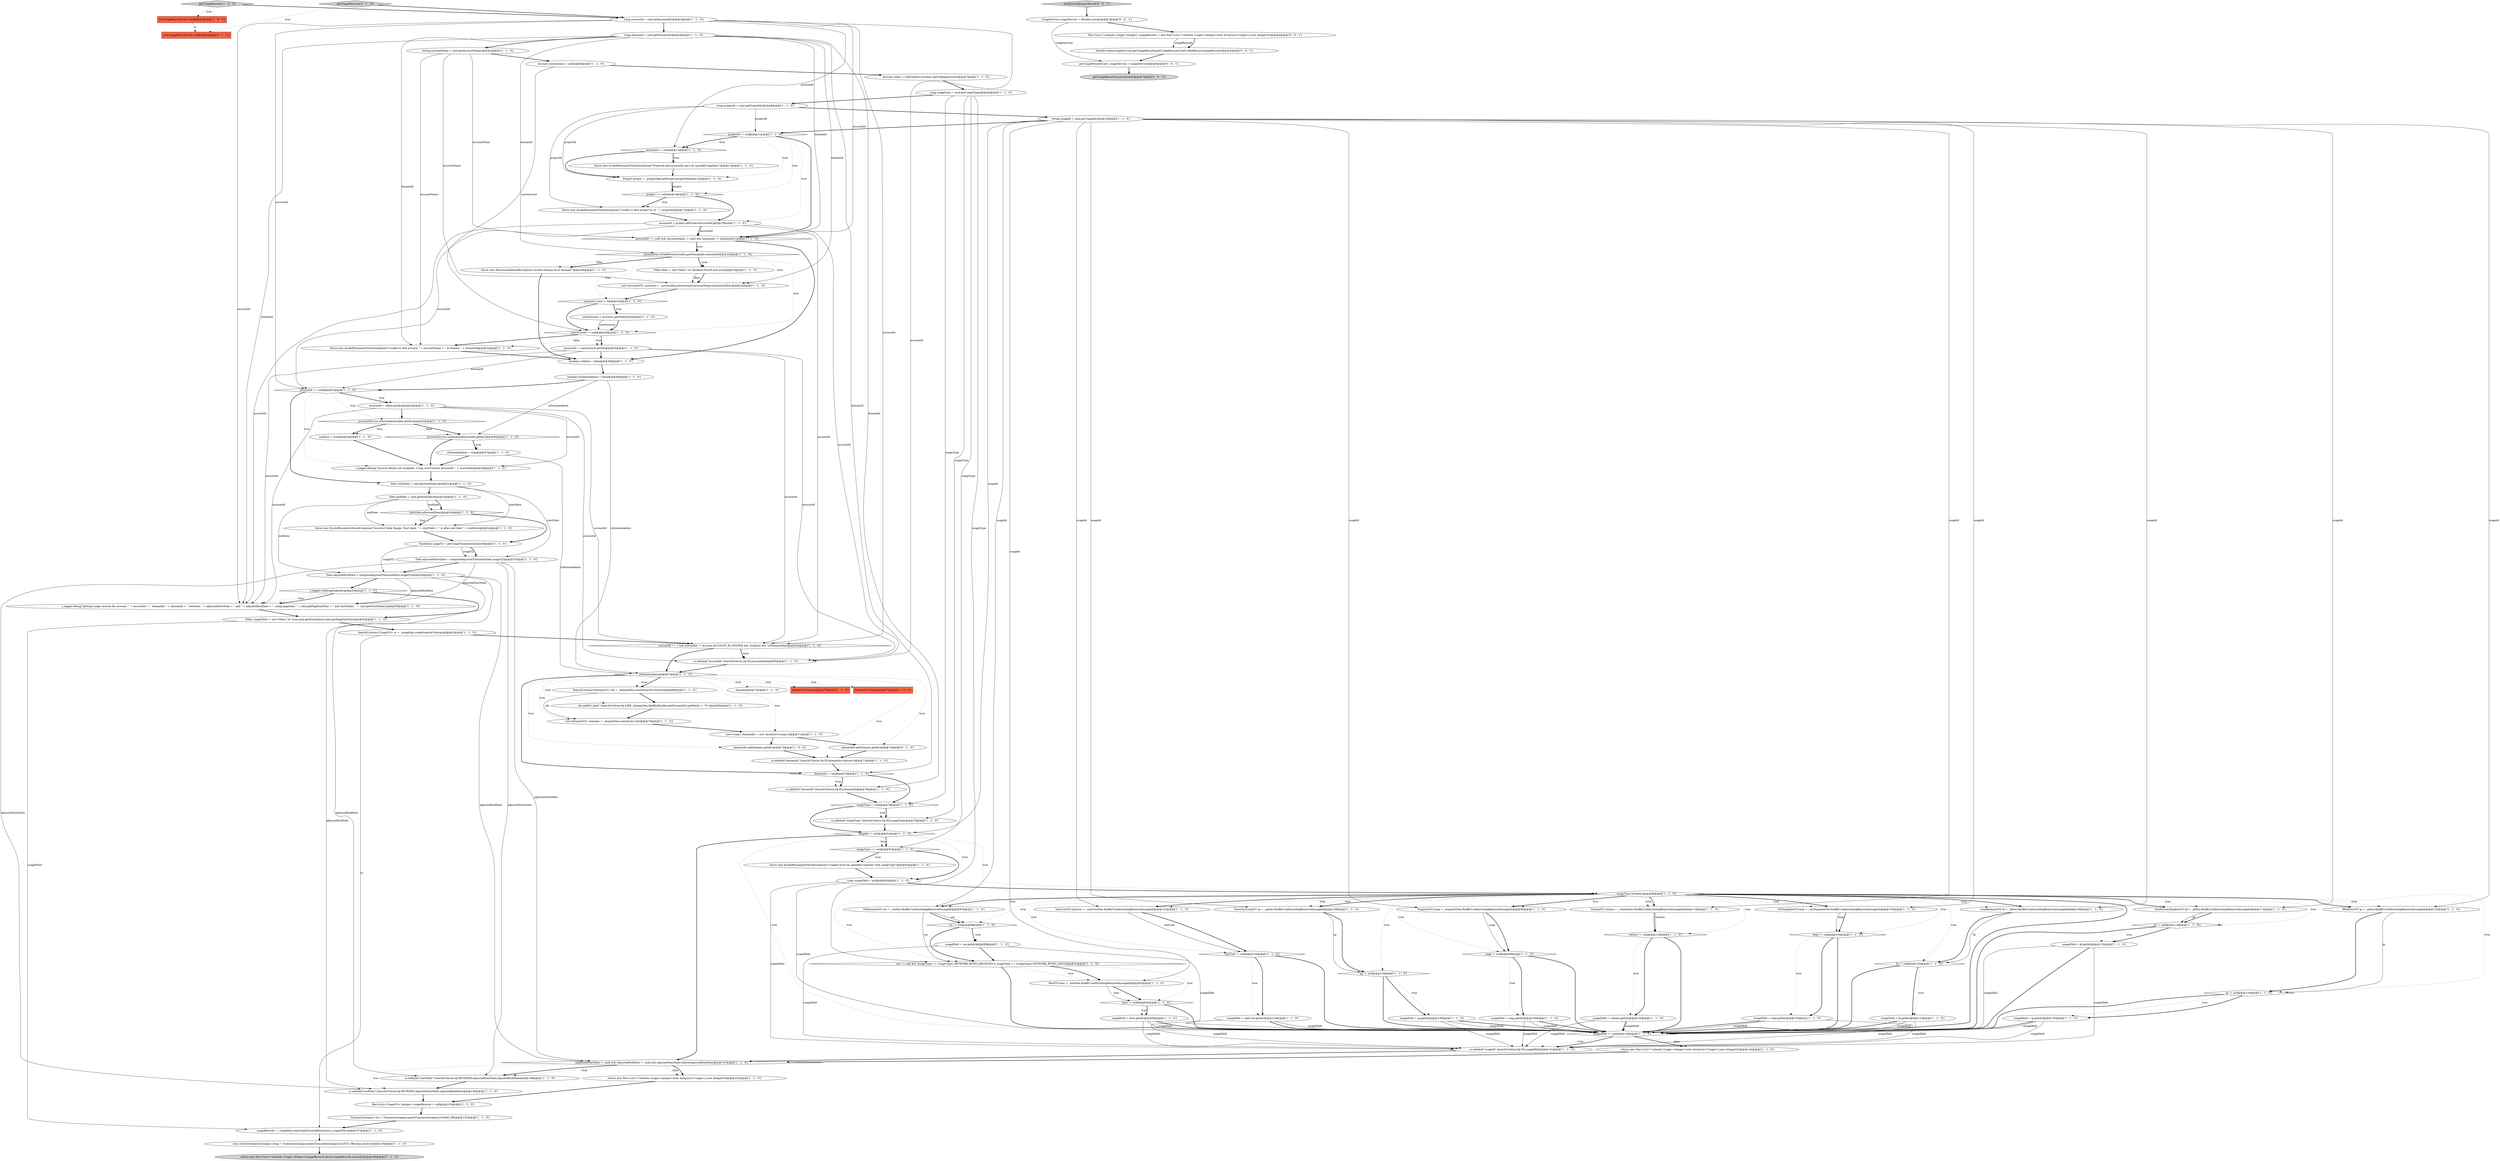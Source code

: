 digraph {
70 [style = filled, label = "usageDbId = pf.getId()@@@115@@@['1', '1', '0']", fillcolor = white, shape = ellipse image = "AAA0AAABBB1BBB"];
109 [style = filled, label = "String accountName = cmd.getAccountName()@@@5@@@['1', '1', '0']", fillcolor = white, shape = ellipse image = "AAA0AAABBB1BBB"];
4 [style = filled, label = "HostVO host = _hostDao.findByUuidIncludingRemoved(usageId)@@@92@@@['1', '1', '0']", fillcolor = white, shape = ellipse image = "AAA0AAABBB1BBB"];
82 [style = filled, label = "vm == null && (usageType == UsageTypes.NETWORK_BYTES_RECEIVED || usageType == UsageTypes.NETWORK_BYTES_SENT)@@@91@@@['1', '1', '0']", fillcolor = white, shape = diamond image = "AAA0AAABBB1BBB"];
1 [style = filled, label = "Account userAccount = null@@@6@@@['1', '1', '0']", fillcolor = white, shape = ellipse image = "AAA0AAABBB1BBB"];
3 [style = filled, label = "accountId = project.getProjectAccountId()@@@19@@@['1', '1', '0']", fillcolor = white, shape = ellipse image = "AAA0AAABBB1BBB"];
49 [style = filled, label = "isAdmin = true@@@44@@@['1', '1', '0']", fillcolor = white, shape = ellipse image = "AAA0AAABBB1BBB"];
17 [style = filled, label = "String usageId = cmd.getUsageId()@@@10@@@['1', '1', '0']", fillcolor = white, shape = ellipse image = "AAA0AAABBB1BBB"];
77 [style = filled, label = "usageDbId = tmpl.getId()@@@105@@@['1', '1', '0']", fillcolor = white, shape = ellipse image = "AAA0AAABBB1BBB"];
105 [style = filled, label = "vpnUser != null@@@124@@@['1', '1', '0']", fillcolor = white, shape = diamond image = "AAA0AAABBB1BBB"];
117 [style = filled, label = "getUsageRecordsCmd.execute()@@@7@@@['0', '0', '1']", fillcolor = lightgray, shape = ellipse image = "AAA0AAABBB3BBB"];
100 [style = filled, label = "{txn.close()TransactionLegacy swap = TransactionLegacy.open(TransactionLegacy.CLOUD_DB)swap.close()}@@@159@@@['1', '1', '0']", fillcolor = white, shape = ellipse image = "AAA0AAABBB1BBB"];
115 [style = filled, label = "getUsageRecordsCmd._usageService = usageService@@@6@@@['0', '0', '1']", fillcolor = white, shape = ellipse image = "AAA0AAABBB3BBB"];
99 [style = filled, label = "sg != null@@@129@@@['1', '1', '0']", fillcolor = white, shape = diamond image = "AAA0AAABBB1BBB"];
18 [style = filled, label = "Long accountId = cmd.getAccountId()@@@3@@@['1', '1', '0']", fillcolor = white, shape = ellipse image = "AAA0AAABBB1BBB"];
89 [style = filled, label = "domains@@@72@@@['1', '1', '0']", fillcolor = white, shape = ellipse image = "AAA0AAABBB1BBB"];
72 [style = filled, label = "vm != null@@@88@@@['1', '1', '0']", fillcolor = white, shape = diamond image = "AAA0AAABBB1BBB"];
74 [style = filled, label = "usageDbId = ip.getId()@@@135@@@['1', '1', '0']", fillcolor = white, shape = ellipse image = "AAA0AAABBB1BBB"];
11 [style = filled, label = "sc.addAnd(\"startDate\",SearchCriteria.Op.BETWEEN,adjustedStartDate,adjustedEndDate)@@@148@@@['1', '1', '0']", fillcolor = white, shape = ellipse image = "AAA0AAABBB1BBB"];
28 [style = filled, label = "List<DomainVO> domains = _domainDao.search(sdc,null)@@@70@@@['1', '1', '0']", fillcolor = white, shape = ellipse image = "AAA0AAABBB1BBB"];
9 [style = filled, label = "getUsageRecords['1', '0', '0']", fillcolor = lightgray, shape = diamond image = "AAA0AAABBB1BBB"];
19 [style = filled, label = "List<AccountVO> accounts = _accountDao.listAccounts(accountName,domainId,filter)@@@24@@@['1', '1', '0']", fillcolor = white, shape = ellipse image = "AAA0AAABBB1BBB"];
93 [style = filled, label = "return new Pair<List<? extends Usage>,Integer>(new ArrayList<Usage>(),new Integer(0))@@@152@@@['1', '1', '0']", fillcolor = white, shape = ellipse image = "AAA0AAABBB1BBB"];
69 [style = filled, label = "Date adjustedEndDate = computeAdjustedTime(endDate,usageTZ)@@@58@@@['1', '1', '0']", fillcolor = white, shape = ellipse image = "AAA0AAABBB1BBB"];
92 [style = filled, label = "Long usageDbId = null@@@85@@@['1', '1', '0']", fillcolor = white, shape = ellipse image = "AAA0AAABBB1BBB"];
48 [style = filled, label = "VMTemplateVO tmpl = _vmTemplateDao.findByUuidIncludingRemoved(usageId)@@@103@@@['1', '1', '0']", fillcolor = white, shape = ellipse image = "AAA0AAABBB1BBB"];
86 [style = filled, label = "boolean isAdmin = false@@@39@@@['1', '1', '0']", fillcolor = white, shape = ellipse image = "AAA0AAABBB1BBB"];
45 [style = filled, label = "usageDbId = lb.getId()@@@110@@@['1', '1', '0']", fillcolor = white, shape = ellipse image = "AAA0AAABBB1BBB"];
101 [style = filled, label = "isDomainAdmin = true@@@47@@@['1', '1', '0']", fillcolor = white, shape = ellipse image = "AAA0AAABBB1BBB"];
97 [style = filled, label = "s_logger.isDebugEnabled()@@@59@@@['1', '1', '0']", fillcolor = white, shape = diamond image = "AAA0AAABBB1BBB"];
30 [style = filled, label = "return new Pair<List<? extends Usage>,Integer>(new ArrayList<Usage>(),new Integer(0))@@@144@@@['1', '1', '0']", fillcolor = white, shape = ellipse image = "AAA0AAABBB1BBB"];
110 [style = filled, label = "domainIds.add(domain.getId())@@@72@@@['0', '1', '0']", fillcolor = white, shape = ellipse image = "AAA0AAABBB2BBB"];
61 [style = filled, label = "tmpl != null@@@104@@@['1', '1', '0']", fillcolor = white, shape = diamond image = "AAA0AAABBB1BBB"];
88 [style = filled, label = "usageDbId = vm.getId()@@@89@@@['1', '1', '0']", fillcolor = white, shape = ellipse image = "AAA0AAABBB1BBB"];
7 [style = filled, label = "throw new PermissionDeniedException(\"Invalid Domain Id or Account\")@@@36@@@['1', '1', '0']", fillcolor = white, shape = ellipse image = "AAA0AAABBB1BBB"];
57 [style = filled, label = "usageId != null@@@81@@@['1', '1', '0']", fillcolor = white, shape = diamond image = "AAA0AAABBB1BBB"];
78 [style = filled, label = "List<Long> domainIds = new ArrayList<Long>()@@@71@@@['1', '1', '0']", fillcolor = white, shape = ellipse image = "AAA0AAABBB1BBB"];
76 [style = filled, label = "PortForwardingRuleVO pf = _pfDao.findByUuidIncludingRemoved(usageId)@@@113@@@['1', '1', '0']", fillcolor = white, shape = ellipse image = "AAA0AAABBB1BBB"];
47 [style = filled, label = "s_logger.debug(\"getting usage records for account: \" + accountId + \", domainId: \" + domainId + \", between \" + adjustedStartDate + \" and \" + adjustedEndDate + \", using pageSize: \" + cmd.getPageSizeVal() + \" and startIndex: \" + cmd.getStartIndex())@@@60@@@['1', '1', '0']", fillcolor = white, shape = ellipse image = "AAA0AAABBB1BBB"];
84 [style = filled, label = "accountId == null@@@41@@@['1', '1', '0']", fillcolor = white, shape = diamond image = "AAA0AAABBB1BBB"];
59 [style = filled, label = "userAccount = accounts.get(0)@@@26@@@['1', '1', '0']", fillcolor = white, shape = ellipse image = "AAA0AAABBB1BBB"];
114 [style = filled, label = "Pair<List<? extends Usage>,Integer> usageRecords = new Pair<List<? extends Usage>,Integer>(new ArrayList<Usage>(),new Integer(0))@@@4@@@['0', '0', '1']", fillcolor = white, shape = ellipse image = "AAA0AAABBB3BBB"];
60 [style = filled, label = "(accountId == null) && (accountName != null) && (domainId != null)@@@21@@@['1', '1', '0']", fillcolor = white, shape = diamond image = "AAA0AAABBB1BBB"];
31 [style = filled, label = "projectId != null@@@11@@@['1', '1', '0']", fillcolor = white, shape = diamond image = "AAA0AAABBB1BBB"];
34 [style = filled, label = "startDate.after(endDate)@@@53@@@['1', '1', '0']", fillcolor = white, shape = diamond image = "AAA0AAABBB1BBB"];
54 [style = filled, label = "Account caller = CallContext.current().getCallingAccount()@@@7@@@['1', '1', '0']", fillcolor = white, shape = ellipse image = "AAA0AAABBB1BBB"];
26 [style = filled, label = "IPAddressVO ip = _ipDao.findByUuidIncludingRemoved(usageId)@@@133@@@['1', '1', '0']", fillcolor = white, shape = ellipse image = "AAA0AAABBB1BBB"];
96 [style = filled, label = "boolean isDomainAdmin = false@@@40@@@['1', '1', '0']", fillcolor = white, shape = ellipse image = "AAA0AAABBB1BBB"];
83 [style = filled, label = "accounts.size() > 0@@@25@@@['1', '1', '0']", fillcolor = white, shape = diamond image = "AAA0AAABBB1BBB"];
27 [style = filled, label = "usageDbId = host.getId()@@@94@@@['1', '1', '0']", fillcolor = white, shape = ellipse image = "AAA0AAABBB1BBB"];
111 [style = filled, label = "DomainVO domain@@@72@@@['0', '1', '0']", fillcolor = tomato, shape = box image = "AAA0AAABBB2BBB"];
38 [style = filled, label = "sc.addAnd(\"domainId\",SearchCriteria.Op.EQ,domainId)@@@76@@@['1', '1', '0']", fillcolor = white, shape = ellipse image = "AAA0AAABBB1BBB"];
87 [style = filled, label = "accountId = caller.getId()@@@42@@@['1', '1', '0']", fillcolor = white, shape = ellipse image = "AAA0AAABBB1BBB"];
29 [style = filled, label = "throw new InvalidParameterValueException(\"Projectid and accountId can't be specified together\")@@@13@@@['1', '1', '0']", fillcolor = white, shape = ellipse image = "AAA0AAABBB1BBB"];
56 [style = filled, label = "domainIds.add(domain.getId())@@@72@@@['1', '0', '0']", fillcolor = white, shape = ellipse image = "AAA0AAABBB1BBB"];
51 [style = filled, label = "GetUsageRecordsCmd cmd@@@2@@@['1', '0', '0']", fillcolor = tomato, shape = box image = "AAA1AAABBB1BBB"];
44 [style = filled, label = "sc.addAnd(\"usageId\",SearchCriteria.Op.EQ,usageDbId)@@@141@@@['1', '1', '0']", fillcolor = white, shape = ellipse image = "AAA0AAABBB1BBB"];
13 [style = filled, label = "_accountService.isDomainAdmin(caller.getId())@@@46@@@['1', '1', '0']", fillcolor = white, shape = diamond image = "AAA0AAABBB1BBB"];
118 [style = filled, label = "UsageService usageService = Mockito.mock()@@@3@@@['0', '0', '1']", fillcolor = white, shape = ellipse image = "AAA0AAABBB3BBB"];
32 [style = filled, label = "sdc.addOr(\"path\",SearchCriteria.Op.LIKE,_domainDao.findById(caller.getDomainId()).getPath() + \"%\")@@@69@@@['1', '1', '0']", fillcolor = white, shape = ellipse image = "AAA0AAABBB1BBB"];
104 [style = filled, label = "usageDbId != null@@@140@@@['1', '1', '0']", fillcolor = white, shape = diamond image = "AAA0AAABBB1BBB"];
71 [style = filled, label = "usageType.intValue()@@@86@@@['1', '1', '0']", fillcolor = white, shape = diamond image = "AAA0AAABBB1BBB"];
108 [style = filled, label = "throw new InvalidParameterValueException(\"Usageid must be specified together with usageType\")@@@83@@@['1', '1', '0']", fillcolor = white, shape = ellipse image = "AAA0AAABBB1BBB"];
94 [style = filled, label = "Project project = _projectMgr.getProject(projectId)@@@15@@@['1', '1', '0']", fillcolor = white, shape = ellipse image = "AAA0AAABBB1BBB"];
37 [style = filled, label = "volume != null@@@119@@@['1', '1', '0']", fillcolor = white, shape = diamond image = "AAA0AAABBB1BBB"];
106 [style = filled, label = "sc.addAnd(\"endDate\",SearchCriteria.Op.BETWEEN,adjustedStartDate,adjustedEndDate)@@@149@@@['1', '1', '0']", fillcolor = white, shape = ellipse image = "AAA0AAABBB1BBB"];
16 [style = filled, label = "usageDbId = snap.getId()@@@100@@@['1', '1', '0']", fillcolor = white, shape = ellipse image = "AAA0AAABBB1BBB"];
58 [style = filled, label = "usageDbId = sg.getId()@@@130@@@['1', '1', '0']", fillcolor = white, shape = ellipse image = "AAA0AAABBB1BBB"];
91 [style = filled, label = "Filter filter = new Filter(,\"id\",Boolean.FALSE,null,null)@@@23@@@['1', '1', '0']", fillcolor = white, shape = ellipse image = "AAA0AAABBB1BBB"];
10 [style = filled, label = "Date adjustedStartDate = computeAdjustedTime(startDate,usageTZ)@@@57@@@['1', '1', '0']", fillcolor = white, shape = ellipse image = "AAA0AAABBB1BBB"];
35 [style = filled, label = "Long domainId = cmd.getDomainId()@@@4@@@['1', '1', '0']", fillcolor = white, shape = ellipse image = "AAA0AAABBB1BBB"];
64 [style = filled, label = "SnapshotVO snap = _snapshotDao.findByUuidIncludingRemoved(usageId)@@@98@@@['1', '1', '0']", fillcolor = white, shape = ellipse image = "AAA0AAABBB1BBB"];
73 [style = filled, label = "SearchCriteria<UsageVO> sc = _usageDao.createSearchCriteria()@@@63@@@['1', '1', '0']", fillcolor = white, shape = ellipse image = "AAA0AAABBB1BBB"];
107 [style = filled, label = "usageDbId = volume.getId()@@@120@@@['1', '1', '0']", fillcolor = white, shape = ellipse image = "AAA0AAABBB1BBB"];
20 [style = filled, label = "project == null@@@16@@@['1', '1', '0']", fillcolor = white, shape = diamond image = "AAA0AAABBB1BBB"];
33 [style = filled, label = "TimeZone usageTZ = getUsageTimezone()@@@56@@@['1', '1', '0']", fillcolor = white, shape = ellipse image = "AAA0AAABBB1BBB"];
21 [style = filled, label = "Long usageType = cmd.getUsageType()@@@8@@@['1', '1', '0']", fillcolor = white, shape = ellipse image = "AAA0AAABBB1BBB"];
62 [style = filled, label = "_domainDao.isChildDomain(caller.getDomainId(),domainId)@@@22@@@['1', '1', '0']", fillcolor = white, shape = diamond image = "AAA0AAABBB1BBB"];
25 [style = filled, label = "isDomainAdmin@@@67@@@['1', '1', '0']", fillcolor = white, shape = diamond image = "AAA0AAABBB1BBB"];
119 [style = filled, label = "Mockito.when(usageService.getUsageRecords(getUsageRecordsCmd)).thenReturn(usageRecords)@@@5@@@['0', '0', '1']", fillcolor = white, shape = ellipse image = "AAA0AAABBB3BBB"];
53 [style = filled, label = "accountId != -1 && accountId != Account.ACCOUNT_ID_SYSTEM && !isAdmin && !isDomainAdmin@@@64@@@['1', '1', '0']", fillcolor = white, shape = diamond image = "AAA0AAABBB1BBB"];
6 [style = filled, label = "throw new InvalidParameterValueException(\"Incorrect Date Range. Start date: \" + startDate + \" is after end date:\" + endDate)@@@54@@@['1', '1', '0']", fillcolor = white, shape = ellipse image = "AAA0AAABBB1BBB"];
24 [style = filled, label = "sc.addAnd(\"usageType\",SearchCriteria.Op.EQ,usageType)@@@79@@@['1', '1', '0']", fillcolor = white, shape = ellipse image = "AAA0AAABBB1BBB"];
23 [style = filled, label = "return new Pair<List<? extends Usage>,Integer>(usageRecords.first(),usageRecords.second())@@@164@@@['1', '1', '0']", fillcolor = lightgray, shape = ellipse image = "AAA0AAABBB1BBB"];
52 [style = filled, label = "throw new InvalidParameterValueException(\"Unable to find account \" + accountName + \" in domain \" + domainId)@@@32@@@['1', '1', '0']", fillcolor = white, shape = ellipse image = "AAA0AAABBB1BBB"];
79 [style = filled, label = "DomainVO domain@@@72@@@['1', '0', '0']", fillcolor = tomato, shape = box image = "AAA0AAABBB1BBB"];
0 [style = filled, label = "TransactionLegacy txn = TransactionLegacy.open(TransactionLegacy.USAGE_DB)@@@155@@@['1', '1', '0']", fillcolor = white, shape = ellipse image = "AAA0AAABBB1BBB"];
40 [style = filled, label = "SearchCriteria<DomainVO> sdc = _domainDao.createSearchCriteria()@@@68@@@['1', '1', '0']", fillcolor = white, shape = ellipse image = "AAA0AAABBB1BBB"];
90 [style = filled, label = "Filter usageFilter = new Filter(,\"id\",true,cmd.getStartIndex(),cmd.getPageSizeVal())@@@62@@@['1', '1', '0']", fillcolor = white, shape = ellipse image = "AAA0AAABBB1BBB"];
46 [style = filled, label = "sc.addAnd(\"accountId\",SearchCriteria.Op.EQ,accountId)@@@65@@@['1', '1', '0']", fillcolor = white, shape = ellipse image = "AAA0AAABBB1BBB"];
103 [style = filled, label = "accountId != null@@@12@@@['1', '1', '0']", fillcolor = white, shape = diamond image = "AAA0AAABBB1BBB"];
15 [style = filled, label = "usageRecords = _usageDao.searchAndCountAllRecords(sc,usageFilter)@@@157@@@['1', '1', '0']", fillcolor = white, shape = ellipse image = "AAA0AAABBB1BBB"];
102 [style = filled, label = "VMInstanceVO vm = _vmDao.findByUuidIncludingRemoved(usageId)@@@87@@@['1', '1', '0']", fillcolor = white, shape = ellipse image = "AAA0AAABBB1BBB"];
36 [style = filled, label = "LoadBalancerVO lb = _lbDao.findByUuidIncludingRemoved(usageId)@@@108@@@['1', '1', '0']", fillcolor = white, shape = ellipse image = "AAA0AAABBB1BBB"];
85 [style = filled, label = "VpnUserVO vpnUser = _vpnUserDao.findByUuidIncludingRemoved(usageId)@@@123@@@['1', '1', '0']", fillcolor = white, shape = ellipse image = "AAA0AAABBB1BBB"];
116 [style = filled, label = "testExecuteEmptyResult['0', '0', '1']", fillcolor = lightgray, shape = diamond image = "AAA0AAABBB3BBB"];
39 [style = filled, label = "domainId != null@@@75@@@['1', '1', '0']", fillcolor = white, shape = diamond image = "AAA0AAABBB1BBB"];
66 [style = filled, label = "usageType != null@@@78@@@['1', '1', '0']", fillcolor = white, shape = diamond image = "AAA0AAABBB1BBB"];
65 [style = filled, label = "Long projectId = cmd.getProjectId()@@@9@@@['1', '1', '0']", fillcolor = white, shape = ellipse image = "AAA0AAABBB1BBB"];
98 [style = filled, label = "VolumeVO volume = _volumeDao.findByUuidIncludingRemoved(usageId)@@@118@@@['1', '1', '0']", fillcolor = white, shape = ellipse image = "AAA0AAABBB1BBB"];
113 [style = filled, label = "ListUsageRecordsCmd cmd@@@2@@@['0', '1', '0']", fillcolor = tomato, shape = box image = "AAA1AAABBB2BBB"];
8 [style = filled, label = "Pair<List<UsageVO>,Integer> usageRecords = null@@@154@@@['1', '1', '0']", fillcolor = white, shape = ellipse image = "AAA0AAABBB1BBB"];
22 [style = filled, label = "Date startDate = cmd.getStartDate()@@@51@@@['1', '1', '0']", fillcolor = white, shape = ellipse image = "AAA0AAABBB1BBB"];
50 [style = filled, label = "lb != null@@@109@@@['1', '1', '0']", fillcolor = white, shape = diamond image = "AAA0AAABBB1BBB"];
75 [style = filled, label = "pf != null@@@114@@@['1', '1', '0']", fillcolor = white, shape = diamond image = "AAA0AAABBB1BBB"];
41 [style = filled, label = "snap != null@@@99@@@['1', '1', '0']", fillcolor = white, shape = diamond image = "AAA0AAABBB1BBB"];
5 [style = filled, label = "SecurityGroupVO sg = _sgDao.findByUuidIncludingRemoved(usageId)@@@128@@@['1', '1', '0']", fillcolor = white, shape = ellipse image = "AAA0AAABBB1BBB"];
80 [style = filled, label = "throw new InvalidParameterValueException(\"Unable to find project by id \" + projectId)@@@17@@@['1', '1', '0']", fillcolor = white, shape = ellipse image = "AAA0AAABBB1BBB"];
63 [style = filled, label = "userAccount != null@@@28@@@['1', '1', '0']", fillcolor = white, shape = diamond image = "AAA0AAABBB1BBB"];
43 [style = filled, label = "sc.addAnd(\"domainId\",SearchCriteria.Op.IN,domainIds.toArray())@@@73@@@['1', '1', '0']", fillcolor = white, shape = ellipse image = "AAA0AAABBB1BBB"];
67 [style = filled, label = "usageDbId = vpnUser.getId()@@@125@@@['1', '1', '0']", fillcolor = white, shape = ellipse image = "AAA0AAABBB1BBB"];
68 [style = filled, label = "ip != null@@@134@@@['1', '1', '0']", fillcolor = white, shape = diamond image = "AAA0AAABBB1BBB"];
95 [style = filled, label = "usageType == null@@@82@@@['1', '1', '0']", fillcolor = white, shape = diamond image = "AAA0AAABBB1BBB"];
14 [style = filled, label = "Date endDate = cmd.getEndDate()@@@52@@@['1', '1', '0']", fillcolor = white, shape = ellipse image = "AAA0AAABBB1BBB"];
2 [style = filled, label = "s_logger.debug(\"Account details not available. Using userContext accountId: \" + accountId)@@@49@@@['1', '1', '0']", fillcolor = white, shape = ellipse image = "AAA0AAABBB1BBB"];
12 [style = filled, label = "_accountService.isRootAdmin(caller.getId())@@@43@@@['1', '1', '0']", fillcolor = white, shape = diamond image = "AAA0AAABBB1BBB"];
55 [style = filled, label = "accountId = userAccount.getId()@@@29@@@['1', '1', '0']", fillcolor = white, shape = ellipse image = "AAA0AAABBB1BBB"];
42 [style = filled, label = "(adjustedStartDate != null) && (adjustedEndDate != null) && adjustedStartDate.before(adjustedEndDate)@@@147@@@['1', '1', '0']", fillcolor = white, shape = diamond image = "AAA0AAABBB1BBB"];
81 [style = filled, label = "host != null@@@93@@@['1', '1', '0']", fillcolor = white, shape = diamond image = "AAA0AAABBB1BBB"];
112 [style = filled, label = "getUsageRecords['0', '1', '0']", fillcolor = lightgray, shape = diamond image = "AAA0AAABBB2BBB"];
37->107 [style = bold, label=""];
67->44 [style = solid, label="usageDbId"];
46->25 [style = bold, label=""];
75->70 [style = dotted, label="true"];
63->52 [style = dotted, label="false"];
71->85 [style = dotted, label="true"];
98->37 [style = bold, label=""];
102->82 [style = solid, label="vm"];
0->15 [style = bold, label=""];
71->36 [style = dotted, label="true"];
69->106 [style = solid, label="adjustedEndDate"];
10->106 [style = solid, label="adjustedStartDate"];
82->104 [style = bold, label=""];
18->103 [style = solid, label="accountId"];
62->7 [style = bold, label=""];
16->104 [style = bold, label=""];
31->60 [style = bold, label=""];
48->61 [style = solid, label="tmpl"];
31->3 [style = dotted, label="true"];
95->92 [style = bold, label=""];
92->44 [style = solid, label="usageDbId"];
22->10 [style = solid, label="startDate"];
25->40 [style = bold, label=""];
56->43 [style = bold, label=""];
58->44 [style = solid, label="usageDbId"];
71->72 [style = dotted, label="true"];
74->44 [style = solid, label="usageDbId"];
62->83 [style = dotted, label="true"];
34->33 [style = bold, label=""];
21->66 [style = solid, label="usageType"];
70->44 [style = solid, label="usageDbId"];
58->104 [style = bold, label=""];
114->119 [style = solid, label="usageRecords"];
57->95 [style = dotted, label="true"];
110->43 [style = bold, label=""];
28->78 [style = bold, label=""];
87->12 [style = bold, label=""];
69->97 [style = bold, label=""];
66->24 [style = bold, label=""];
17->64 [style = solid, label="usageId"];
39->66 [style = bold, label=""];
59->63 [style = bold, label=""];
112->18 [style = bold, label=""];
99->104 [style = bold, label=""];
66->57 [style = bold, label=""];
55->86 [style = bold, label=""];
3->46 [style = solid, label="accountId"];
37->107 [style = dotted, label="true"];
25->111 [style = dotted, label="true"];
112->113 [style = dotted, label="true"];
10->11 [style = solid, label="adjustedStartDate"];
75->104 [style = bold, label=""];
64->41 [style = solid, label="snap"];
118->114 [style = bold, label=""];
12->49 [style = dotted, label="true"];
71->5 [style = bold, label=""];
33->69 [style = solid, label="usageTZ"];
42->11 [style = dotted, label="true"];
85->105 [style = bold, label=""];
85->105 [style = solid, label="vpnUser"];
63->55 [style = dotted, label="true"];
9->51 [style = dotted, label="true"];
9->18 [style = bold, label=""];
17->48 [style = solid, label="usageId"];
42->93 [style = dotted, label="false"];
106->8 [style = bold, label=""];
40->32 [style = bold, label=""];
84->12 [style = dotted, label="true"];
25->43 [style = dotted, label="true"];
35->39 [style = solid, label="domainId"];
82->4 [style = dotted, label="true"];
83->59 [style = dotted, label="true"];
95->108 [style = bold, label=""];
104->30 [style = bold, label=""];
62->7 [style = dotted, label="false"];
81->104 [style = bold, label=""];
57->42 [style = bold, label=""];
102->72 [style = solid, label="vm"];
88->44 [style = solid, label="usageDbId"];
4->81 [style = bold, label=""];
55->84 [style = solid, label="accountId"];
71->102 [style = bold, label=""];
17->76 [style = solid, label="usageId"];
118->115 [style = solid, label="usageService"];
68->74 [style = dotted, label="true"];
57->104 [style = dotted, label="true"];
92->104 [style = solid, label="usageDbId"];
78->56 [style = bold, label=""];
2->22 [style = bold, label=""];
71->99 [style = dotted, label="true"];
3->60 [style = bold, label=""];
53->46 [style = dotted, label="true"];
7->86 [style = bold, label=""];
116->118 [style = bold, label=""];
14->34 [style = solid, label="endDate"];
48->61 [style = bold, label=""];
71->48 [style = bold, label=""];
21->82 [style = solid, label="usageType"];
72->82 [style = bold, label=""];
17->57 [style = solid, label="usageId"];
55->47 [style = solid, label="accountId"];
96->13 [style = solid, label="isDomainAdmin"];
71->64 [style = bold, label=""];
52->86 [style = bold, label=""];
72->88 [style = dotted, label="true"];
55->46 [style = solid, label="accountId"];
103->29 [style = dotted, label="true"];
25->89 [style = dotted, label="true"];
21->24 [style = solid, label="usageType"];
10->47 [style = solid, label="adjustedStartDate"];
5->99 [style = solid, label="sg"];
27->104 [style = bold, label=""];
107->44 [style = solid, label="usageDbId"];
119->115 [style = bold, label=""];
35->52 [style = solid, label="domainId"];
25->32 [style = dotted, label="true"];
91->19 [style = bold, label=""];
17->102 [style = solid, label="usageId"];
35->60 [style = solid, label="domainId"];
87->2 [style = solid, label="accountId"];
60->62 [style = bold, label=""];
115->117 [style = bold, label=""];
77->44 [style = solid, label="usageDbId"];
16->104 [style = solid, label="usageDbId"];
22->6 [style = solid, label="startDate"];
81->27 [style = dotted, label="true"];
58->104 [style = solid, label="usageDbId"];
31->94 [style = dotted, label="true"];
90->73 [style = bold, label=""];
57->71 [style = dotted, label="true"];
92->71 [style = bold, label=""];
84->2 [style = dotted, label="true"];
62->91 [style = bold, label=""];
17->36 [style = solid, label="usageId"];
101->2 [style = bold, label=""];
42->106 [style = dotted, label="true"];
18->60 [style = solid, label="accountId"];
61->104 [style = bold, label=""];
60->86 [style = bold, label=""];
103->29 [style = bold, label=""];
17->5 [style = solid, label="usageId"];
35->38 [style = solid, label="domainId"];
71->68 [style = dotted, label="true"];
14->69 [style = solid, label="endDate"];
20->80 [style = bold, label=""];
77->104 [style = bold, label=""];
83->59 [style = bold, label=""];
12->49 [style = bold, label=""];
12->13 [style = bold, label=""];
80->3 [style = bold, label=""];
1->54 [style = bold, label=""];
97->90 [style = bold, label=""];
71->76 [style = dotted, label="true"];
62->91 [style = dotted, label="true"];
4->81 [style = solid, label="host"];
12->13 [style = dotted, label="false"];
17->31 [style = bold, label=""];
31->20 [style = dotted, label="true"];
99->58 [style = bold, label=""];
27->104 [style = solid, label="usageDbId"];
57->95 [style = bold, label=""];
71->82 [style = dotted, label="true"];
40->28 [style = solid, label="sdc"];
25->40 [style = dotted, label="true"];
91->19 [style = solid, label="filter"];
71->102 [style = dotted, label="true"];
34->6 [style = bold, label=""];
25->56 [style = dotted, label="true"];
34->6 [style = dotted, label="true"];
18->47 [style = solid, label="accountId"];
69->42 [style = solid, label="adjustedEndDate"];
68->104 [style = bold, label=""];
65->17 [style = bold, label=""];
70->104 [style = solid, label="usageDbId"];
33->10 [style = solid, label="usageTZ"];
109->60 [style = solid, label="accountName"];
109->1 [style = bold, label=""];
25->28 [style = dotted, label="true"];
97->47 [style = dotted, label="true"];
107->104 [style = bold, label=""];
15->100 [style = bold, label=""];
20->80 [style = dotted, label="true"];
8->0 [style = bold, label=""];
105->104 [style = bold, label=""];
3->47 [style = solid, label="accountId"];
68->74 [style = bold, label=""];
50->45 [style = bold, label=""];
3->60 [style = solid, label="accountId"];
71->64 [style = dotted, label="true"];
71->85 [style = bold, label=""];
25->78 [style = dotted, label="true"];
17->85 [style = solid, label="usageId"];
99->58 [style = dotted, label="true"];
47->90 [style = bold, label=""];
96->25 [style = solid, label="isDomainAdmin"];
87->46 [style = solid, label="accountId"];
100->23 [style = bold, label=""];
30->42 [style = bold, label=""];
17->26 [style = solid, label="usageId"];
18->84 [style = solid, label="accountId"];
60->62 [style = dotted, label="true"];
13->101 [style = bold, label=""];
59->63 [style = solid, label="userAccount"];
71->5 [style = dotted, label="true"];
57->92 [style = dotted, label="true"];
78->110 [style = bold, label=""];
21->65 [style = bold, label=""];
35->19 [style = solid, label="domainId"];
105->67 [style = bold, label=""];
94->20 [style = solid, label="project"];
3->53 [style = solid, label="accountId"];
45->44 [style = solid, label="usageDbId"];
45->104 [style = solid, label="usageDbId"];
71->98 [style = bold, label=""];
10->42 [style = solid, label="adjustedStartDate"];
74->104 [style = bold, label=""];
44->42 [style = bold, label=""];
87->53 [style = solid, label="accountId"];
26->68 [style = solid, label="ip"];
25->39 [style = bold, label=""];
62->63 [style = dotted, label="true"];
14->6 [style = solid, label="endDate"];
5->99 [style = bold, label=""];
41->16 [style = dotted, label="true"];
86->96 [style = bold, label=""];
66->24 [style = dotted, label="true"];
71->26 [style = dotted, label="true"];
71->76 [style = bold, label=""];
90->15 [style = solid, label="usageFilter"];
53->46 [style = bold, label=""];
38->66 [style = bold, label=""];
102->72 [style = bold, label=""];
21->95 [style = solid, label="usageType"];
42->11 [style = bold, label=""];
6->33 [style = bold, label=""];
35->109 [style = bold, label=""];
71->104 [style = bold, label=""];
84->22 [style = bold, label=""];
107->104 [style = solid, label="usageDbId"];
41->16 [style = bold, label=""];
43->39 [style = bold, label=""];
41->104 [style = bold, label=""];
73->15 [style = solid, label="sc"];
51->113 [style = dashed, label="0"];
13->2 [style = bold, label=""];
71->26 [style = bold, label=""];
75->70 [style = bold, label=""];
18->53 [style = solid, label="accountId"];
53->25 [style = bold, label=""];
25->79 [style = dotted, label="true"];
16->44 [style = solid, label="usageDbId"];
103->94 [style = bold, label=""];
14->34 [style = bold, label=""];
33->10 [style = bold, label=""];
77->104 [style = solid, label="usageDbId"];
61->77 [style = bold, label=""];
84->87 [style = bold, label=""];
96->84 [style = bold, label=""];
71->41 [style = dotted, label="true"];
71->48 [style = dotted, label="true"];
10->69 [style = bold, label=""];
29->94 [style = bold, label=""];
67->104 [style = solid, label="usageDbId"];
35->47 [style = solid, label="domainId"];
88->82 [style = bold, label=""];
32->28 [style = bold, label=""];
65->80 [style = solid, label="projectId"];
104->44 [style = dotted, label="true"];
67->104 [style = bold, label=""];
3->84 [style = solid, label="accountId"];
65->31 [style = solid, label="projectId"];
71->61 [style = dotted, label="true"];
1->63 [style = solid, label="userAccount"];
69->47 [style = solid, label="adjustedEndDate"];
24->57 [style = bold, label=""];
50->104 [style = bold, label=""];
13->101 [style = dotted, label="true"];
63->55 [style = bold, label=""];
83->63 [style = bold, label=""];
37->104 [style = bold, label=""];
39->38 [style = bold, label=""];
18->35 [style = bold, label=""];
35->62 [style = solid, label="domainId"];
61->77 [style = dotted, label="true"];
26->68 [style = bold, label=""];
18->46 [style = solid, label="accountId"];
109->52 [style = solid, label="accountName"];
88->104 [style = solid, label="usageDbId"];
76->75 [style = bold, label=""];
50->45 [style = dotted, label="true"];
11->106 [style = bold, label=""];
104->44 [style = bold, label=""];
97->47 [style = bold, label=""];
36->50 [style = solid, label="lb"];
20->3 [style = bold, label=""];
69->11 [style = solid, label="adjustedEndDate"];
93->8 [style = bold, label=""];
55->53 [style = solid, label="accountId"];
71->36 [style = bold, label=""];
108->92 [style = bold, label=""];
114->119 [style = bold, label=""];
71->50 [style = dotted, label="true"];
36->50 [style = bold, label=""];
17->98 [style = solid, label="usageId"];
22->14 [style = bold, label=""];
82->4 [style = bold, label=""];
65->94 [style = solid, label="projectId"];
101->25 [style = solid, label="isDomainAdmin"];
64->41 [style = bold, label=""];
31->103 [style = dotted, label="true"];
82->81 [style = dotted, label="true"];
109->19 [style = solid, label="accountName"];
98->37 [style = solid, label="volume"];
81->27 [style = bold, label=""];
95->108 [style = dotted, label="true"];
87->47 [style = solid, label="accountId"];
25->110 [style = dotted, label="true"];
27->44 [style = solid, label="usageDbId"];
71->75 [style = dotted, label="true"];
105->67 [style = dotted, label="true"];
72->88 [style = bold, label=""];
63->52 [style = bold, label=""];
76->75 [style = solid, label="pf"];
104->30 [style = dotted, label="false"];
54->21 [style = bold, label=""];
49->2 [style = bold, label=""];
73->53 [style = bold, label=""];
94->20 [style = bold, label=""];
39->38 [style = dotted, label="true"];
84->87 [style = dotted, label="true"];
71->37 [style = dotted, label="true"];
74->104 [style = solid, label="usageDbId"];
62->19 [style = dotted, label="true"];
17->4 [style = solid, label="usageId"];
42->93 [style = bold, label=""];
70->104 [style = bold, label=""];
71->98 [style = dotted, label="true"];
19->83 [style = bold, label=""];
45->104 [style = bold, label=""];
31->103 [style = bold, label=""];
71->105 [style = dotted, label="true"];
}
